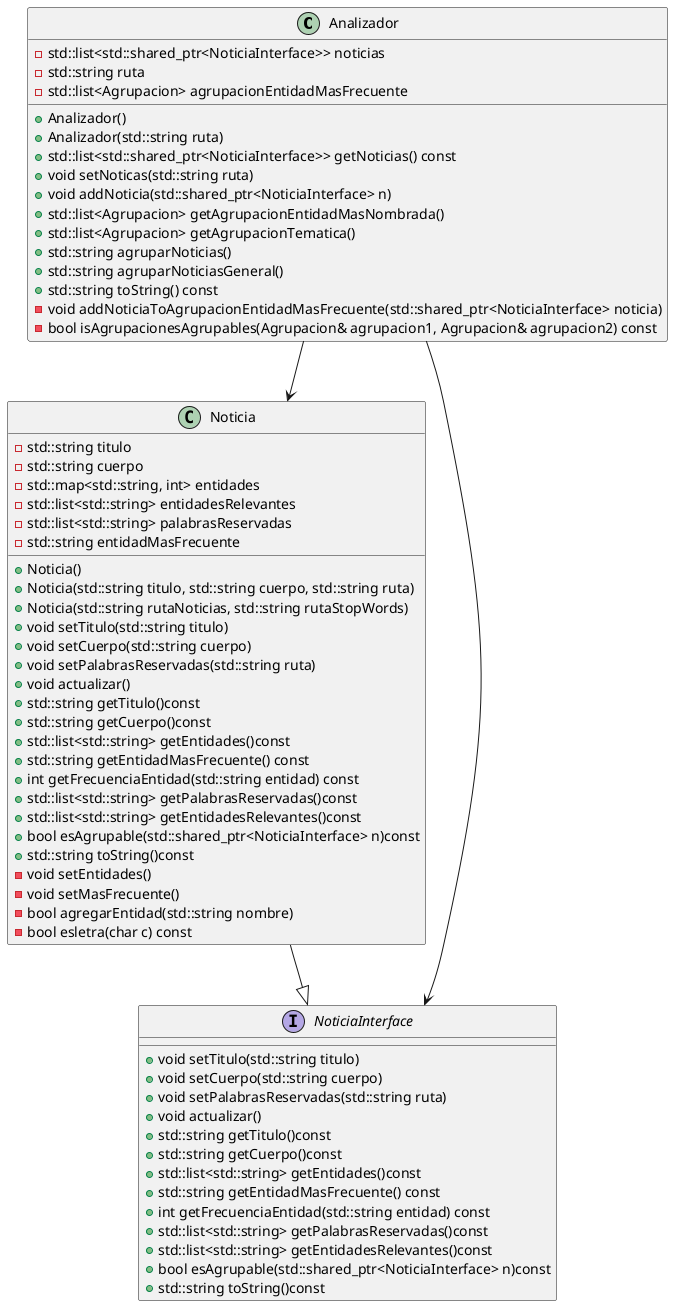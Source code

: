 @startuml
Analizador --> Noticia
Analizador --> NoticiaInterface
Noticia --|> NoticiaInterface

class Analizador {
    -std::list<std::shared_ptr<NoticiaInterface>> noticias
    -std::string ruta
    -std::list<Agrupacion> agrupacionEntidadMasFrecuente
    +Analizador()
    +Analizador(std::string ruta)
    +std::list<std::shared_ptr<NoticiaInterface>> getNoticias() const
    +void setNoticas(std::string ruta)
    +void addNoticia(std::shared_ptr<NoticiaInterface> n)
    +std::list<Agrupacion> getAgrupacionEntidadMasNombrada()
    +std::list<Agrupacion> getAgrupacionTematica()
    +std::string agruparNoticias()
    +std::string agruparNoticiasGeneral()
    +std::string toString() const
    -void addNoticiaToAgrupacionEntidadMasFrecuente(std::shared_ptr<NoticiaInterface> noticia)
    -bool isAgrupacionesAgrupables(Agrupacion& agrupacion1, Agrupacion& agrupacion2) const
}
interface NoticiaInterface {
    +void setTitulo(std::string titulo)
    +void setCuerpo(std::string cuerpo)
    +void setPalabrasReservadas(std::string ruta)
    +void actualizar()
    +std::string getTitulo()const
    +std::string getCuerpo()const
    +std::list<std::string> getEntidades()const
    +std::string getEntidadMasFrecuente() const
    +int getFrecuenciaEntidad(std::string entidad) const
    +std::list<std::string> getPalabrasReservadas()const
    +std::list<std::string> getEntidadesRelevantes()const
    +bool esAgrupable(std::shared_ptr<NoticiaInterface> n)const
    +std::string toString()const
}
class Noticia {
    -std::string titulo
    -std::string cuerpo
    -std::map<std::string, int> entidades
    -std::list<std::string> entidadesRelevantes
    -std::list<std::string> palabrasReservadas
    -std::string entidadMasFrecuente
    +Noticia()
    +Noticia(std::string titulo, std::string cuerpo, std::string ruta)
    +Noticia(std::string rutaNoticias, std::string rutaStopWords)
    +void setTitulo(std::string titulo)
    +void setCuerpo(std::string cuerpo)
    +void setPalabrasReservadas(std::string ruta)
    +void actualizar()
    +std::string getTitulo()const
    +std::string getCuerpo()const
    +std::list<std::string> getEntidades()const
    +std::string getEntidadMasFrecuente() const
    +int getFrecuenciaEntidad(std::string entidad) const
    +std::list<std::string> getPalabrasReservadas()const
    +std::list<std::string> getEntidadesRelevantes()const
    +bool esAgrupable(std::shared_ptr<NoticiaInterface> n)const
    +std::string toString()const
    -void setEntidades()
    -void setMasFrecuente()
    -bool agregarEntidad(std::string nombre)
    -bool esletra(char c) const
}
@enduml